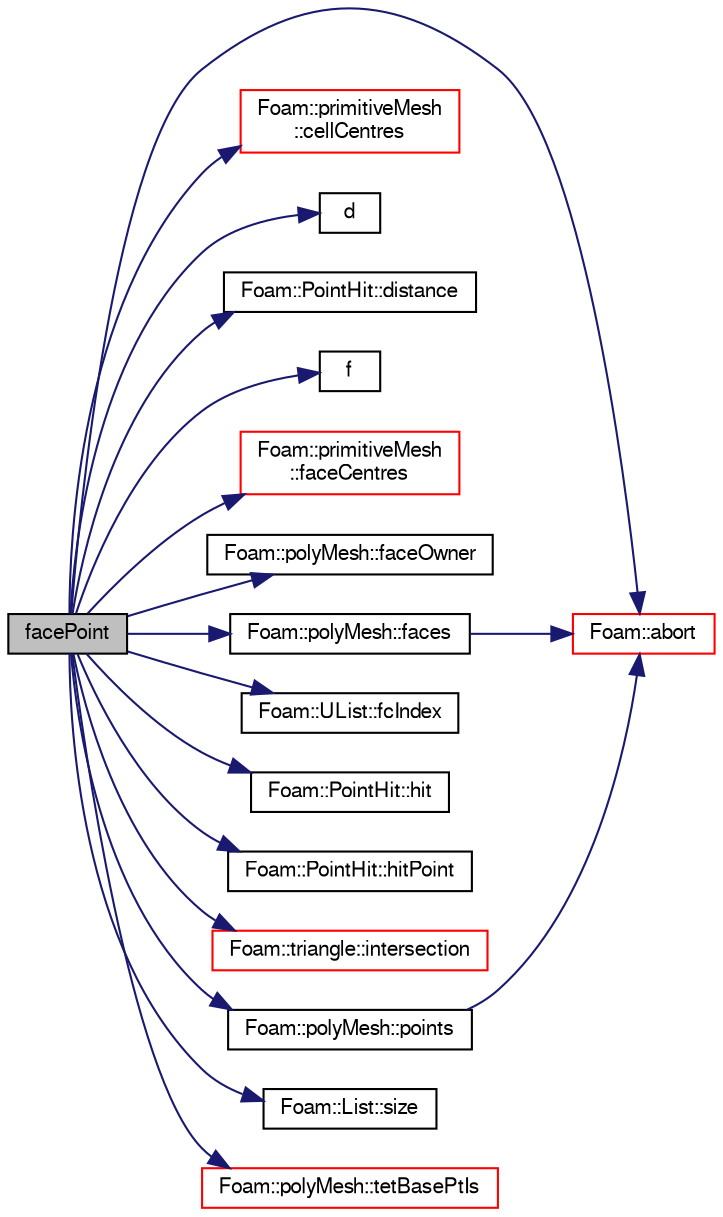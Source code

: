 digraph "facePoint"
{
  bgcolor="transparent";
  edge [fontname="FreeSans",fontsize="10",labelfontname="FreeSans",labelfontsize="10"];
  node [fontname="FreeSans",fontsize="10",shape=record];
  rankdir="LR";
  Node3998 [label="facePoint",height=0.2,width=0.4,color="black", fillcolor="grey75", style="filled", fontcolor="black"];
  Node3998 -> Node3999 [color="midnightblue",fontsize="10",style="solid",fontname="FreeSans"];
  Node3999 [label="Foam::abort",height=0.2,width=0.4,color="red",URL="$a21124.html#a447107a607d03e417307c203fa5fb44b"];
  Node3998 -> Node4042 [color="midnightblue",fontsize="10",style="solid",fontname="FreeSans"];
  Node4042 [label="Foam::primitiveMesh\l::cellCentres",height=0.2,width=0.4,color="red",URL="$a27530.html#a7300aee2989c6ec70e39436816461902"];
  Node3998 -> Node4060 [color="midnightblue",fontsize="10",style="solid",fontname="FreeSans"];
  Node4060 [label="d",height=0.2,width=0.4,color="black",URL="$a38951.html#aa182a9055736468dd160f12649a01fd1"];
  Node3998 -> Node4061 [color="midnightblue",fontsize="10",style="solid",fontname="FreeSans"];
  Node4061 [label="Foam::PointHit::distance",height=0.2,width=0.4,color="black",URL="$a27558.html#a288a3ea8e3ee215a5e12afc1002ed4e6",tooltip="Return distance to hit. "];
  Node3998 -> Node4054 [color="midnightblue",fontsize="10",style="solid",fontname="FreeSans"];
  Node4054 [label="f",height=0.2,width=0.4,color="black",URL="$a17900.html#a888be93833ac7a23170555c69c690288"];
  Node3998 -> Node4049 [color="midnightblue",fontsize="10",style="solid",fontname="FreeSans"];
  Node4049 [label="Foam::primitiveMesh\l::faceCentres",height=0.2,width=0.4,color="red",URL="$a27530.html#a3319847c9ee813a5398d011b08de25a4"];
  Node3998 -> Node4062 [color="midnightblue",fontsize="10",style="solid",fontname="FreeSans"];
  Node4062 [label="Foam::polyMesh::faceOwner",height=0.2,width=0.4,color="black",URL="$a27410.html#a57752b49bfee23ca1944c3fb0493974f",tooltip="Return face owner. "];
  Node3998 -> Node4063 [color="midnightblue",fontsize="10",style="solid",fontname="FreeSans"];
  Node4063 [label="Foam::polyMesh::faces",height=0.2,width=0.4,color="black",URL="$a27410.html#a431c0a24765f0bb6d32f6a03ce0e9b57",tooltip="Return raw faces. "];
  Node4063 -> Node3999 [color="midnightblue",fontsize="10",style="solid",fontname="FreeSans"];
  Node3998 -> Node4064 [color="midnightblue",fontsize="10",style="solid",fontname="FreeSans"];
  Node4064 [label="Foam::UList::fcIndex",height=0.2,width=0.4,color="black",URL="$a25698.html#a512534dbc231b74b95ff84902c1b2087",tooltip="Return the forward circular index, i.e. the next index. "];
  Node3998 -> Node4065 [color="midnightblue",fontsize="10",style="solid",fontname="FreeSans"];
  Node4065 [label="Foam::PointHit::hit",height=0.2,width=0.4,color="black",URL="$a27558.html#aee8dc30bf27cefe419b15f96e594c155",tooltip="Is there a hit. "];
  Node3998 -> Node4066 [color="midnightblue",fontsize="10",style="solid",fontname="FreeSans"];
  Node4066 [label="Foam::PointHit::hitPoint",height=0.2,width=0.4,color="black",URL="$a27558.html#a0350feff966a8bc8833a84ca454f1e5e",tooltip="Return hit point. "];
  Node3998 -> Node4067 [color="midnightblue",fontsize="10",style="solid",fontname="FreeSans"];
  Node4067 [label="Foam::triangle::intersection",height=0.2,width=0.4,color="red",URL="$a27606.html#ac82a9c98ef3be11c0738ec2f39ba8a2c",tooltip="Fast intersection with a ray. "];
  Node3998 -> Node4079 [color="midnightblue",fontsize="10",style="solid",fontname="FreeSans"];
  Node4079 [label="Foam::polyMesh::points",height=0.2,width=0.4,color="black",URL="$a27410.html#ac44123fc1265297c41a43c3b62fdb4c2",tooltip="Return raw points. "];
  Node4079 -> Node3999 [color="midnightblue",fontsize="10",style="solid",fontname="FreeSans"];
  Node3998 -> Node4056 [color="midnightblue",fontsize="10",style="solid",fontname="FreeSans"];
  Node4056 [label="Foam::List::size",height=0.2,width=0.4,color="black",URL="$a25694.html#a8a5f6fa29bd4b500caf186f60245b384",tooltip="Override size to be inconsistent with allocated storage. "];
  Node3998 -> Node4080 [color="midnightblue",fontsize="10",style="solid",fontname="FreeSans"];
  Node4080 [label="Foam::polyMesh::tetBasePtIs",height=0.2,width=0.4,color="red",URL="$a27410.html#a4a7c8f492ae67f94fd90eed12d6fd79a",tooltip="Return the tetBasePtIs. "];
}
